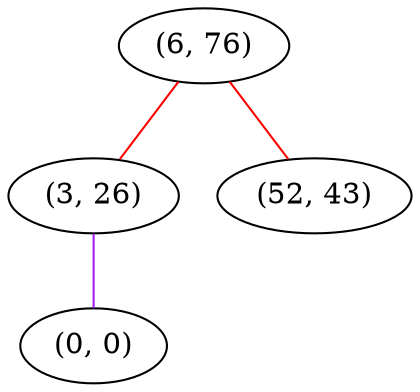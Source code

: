 graph "" {
"(6, 76)";
"(3, 26)";
"(0, 0)";
"(52, 43)";
"(6, 76)" -- "(3, 26)"  [color=red, key=0, weight=1];
"(6, 76)" -- "(52, 43)"  [color=red, key=0, weight=1];
"(3, 26)" -- "(0, 0)"  [color=purple, key=0, weight=4];
}
